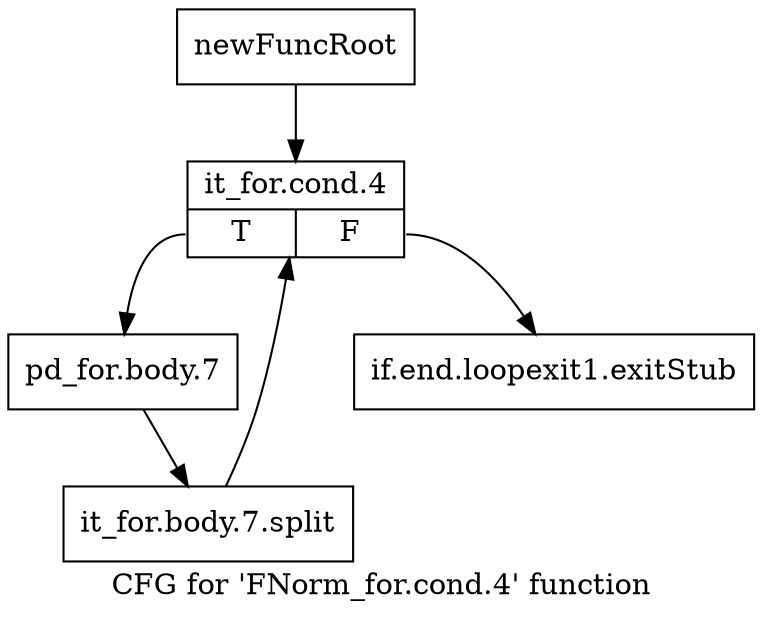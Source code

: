 digraph "CFG for 'FNorm_for.cond.4' function" {
	label="CFG for 'FNorm_for.cond.4' function";

	Node0x34f0c30 [shape=record,label="{newFuncRoot}"];
	Node0x34f0c30 -> Node0x34f1020;
	Node0x34f0fd0 [shape=record,label="{if.end.loopexit1.exitStub}"];
	Node0x34f1020 [shape=record,label="{it_for.cond.4|{<s0>T|<s1>F}}"];
	Node0x34f1020:s0 -> Node0x34f1070;
	Node0x34f1020:s1 -> Node0x34f0fd0;
	Node0x34f1070 [shape=record,label="{pd_for.body.7}"];
	Node0x34f1070 -> Node0x3984290;
	Node0x3984290 [shape=record,label="{it_for.body.7.split}"];
	Node0x3984290 -> Node0x34f1020;
}
